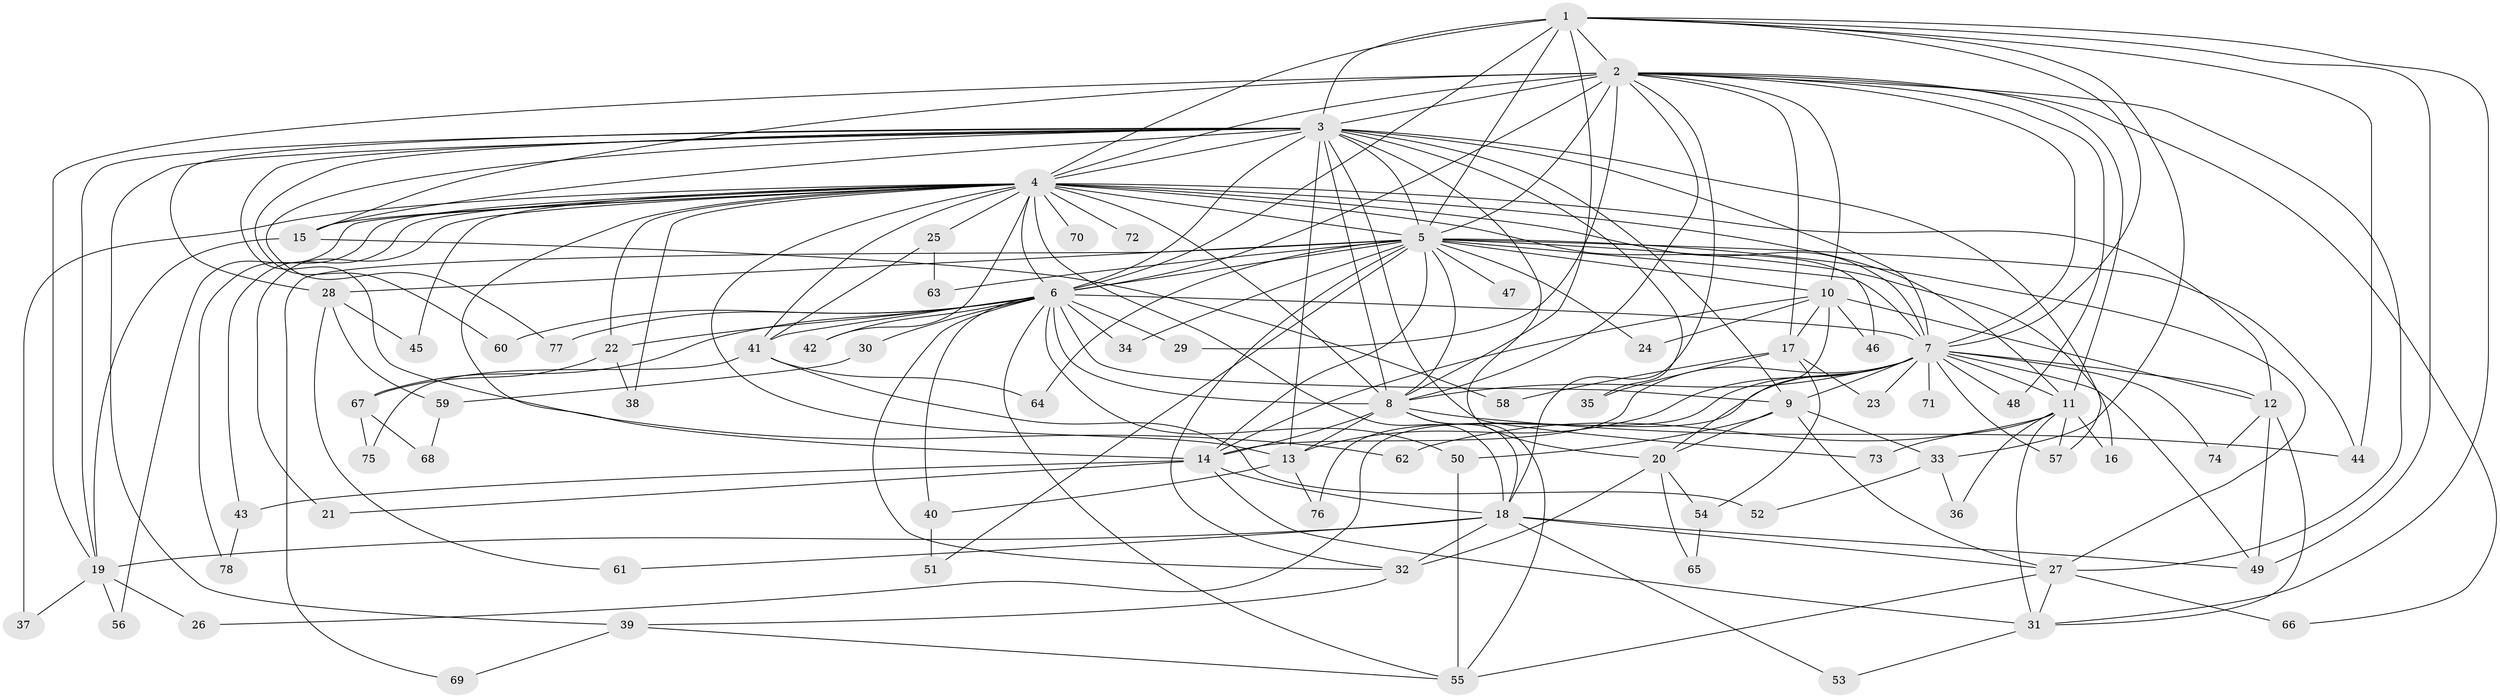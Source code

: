 // original degree distribution, {15: 0.007751937984496124, 20: 0.007751937984496124, 17: 0.007751937984496124, 26: 0.015503875968992248, 21: 0.015503875968992248, 28: 0.007751937984496124, 25: 0.015503875968992248, 4: 0.13953488372093023, 8: 0.007751937984496124, 9: 0.015503875968992248, 7: 0.007751937984496124, 3: 0.14728682170542637, 2: 0.5503875968992248, 6: 0.023255813953488372, 5: 0.031007751937984496}
// Generated by graph-tools (version 1.1) at 2025/49/03/04/25 22:49:51]
// undirected, 78 vertices, 191 edges
graph export_dot {
  node [color=gray90,style=filled];
  1;
  2;
  3;
  4;
  5;
  6;
  7;
  8;
  9;
  10;
  11;
  12;
  13;
  14;
  15;
  16;
  17;
  18;
  19;
  20;
  21;
  22;
  23;
  24;
  25;
  26;
  27;
  28;
  29;
  30;
  31;
  32;
  33;
  34;
  35;
  36;
  37;
  38;
  39;
  40;
  41;
  42;
  43;
  44;
  45;
  46;
  47;
  48;
  49;
  50;
  51;
  52;
  53;
  54;
  55;
  56;
  57;
  58;
  59;
  60;
  61;
  62;
  63;
  64;
  65;
  66;
  67;
  68;
  69;
  70;
  71;
  72;
  73;
  74;
  75;
  76;
  77;
  78;
  1 -- 2 [weight=1.0];
  1 -- 3 [weight=2.0];
  1 -- 4 [weight=2.0];
  1 -- 5 [weight=2.0];
  1 -- 6 [weight=1.0];
  1 -- 7 [weight=1.0];
  1 -- 8 [weight=1.0];
  1 -- 31 [weight=1.0];
  1 -- 33 [weight=1.0];
  1 -- 44 [weight=1.0];
  1 -- 49 [weight=2.0];
  2 -- 3 [weight=2.0];
  2 -- 4 [weight=3.0];
  2 -- 5 [weight=1.0];
  2 -- 6 [weight=1.0];
  2 -- 7 [weight=1.0];
  2 -- 8 [weight=1.0];
  2 -- 10 [weight=1.0];
  2 -- 11 [weight=1.0];
  2 -- 15 [weight=1.0];
  2 -- 17 [weight=1.0];
  2 -- 18 [weight=1.0];
  2 -- 19 [weight=1.0];
  2 -- 27 [weight=1.0];
  2 -- 29 [weight=1.0];
  2 -- 48 [weight=1.0];
  2 -- 66 [weight=1.0];
  3 -- 4 [weight=4.0];
  3 -- 5 [weight=3.0];
  3 -- 6 [weight=3.0];
  3 -- 7 [weight=3.0];
  3 -- 8 [weight=2.0];
  3 -- 9 [weight=3.0];
  3 -- 13 [weight=1.0];
  3 -- 15 [weight=1.0];
  3 -- 19 [weight=1.0];
  3 -- 20 [weight=1.0];
  3 -- 28 [weight=1.0];
  3 -- 35 [weight=1.0];
  3 -- 39 [weight=1.0];
  3 -- 57 [weight=1.0];
  3 -- 60 [weight=1.0];
  3 -- 62 [weight=1.0];
  3 -- 73 [weight=1.0];
  3 -- 77 [weight=1.0];
  4 -- 5 [weight=2.0];
  4 -- 6 [weight=2.0];
  4 -- 7 [weight=4.0];
  4 -- 8 [weight=3.0];
  4 -- 11 [weight=1.0];
  4 -- 12 [weight=1.0];
  4 -- 13 [weight=1.0];
  4 -- 14 [weight=3.0];
  4 -- 15 [weight=1.0];
  4 -- 18 [weight=1.0];
  4 -- 21 [weight=1.0];
  4 -- 22 [weight=1.0];
  4 -- 25 [weight=1.0];
  4 -- 37 [weight=2.0];
  4 -- 38 [weight=1.0];
  4 -- 41 [weight=2.0];
  4 -- 42 [weight=1.0];
  4 -- 43 [weight=1.0];
  4 -- 45 [weight=1.0];
  4 -- 46 [weight=1.0];
  4 -- 56 [weight=1.0];
  4 -- 70 [weight=1.0];
  4 -- 72 [weight=1.0];
  4 -- 78 [weight=1.0];
  5 -- 6 [weight=1.0];
  5 -- 7 [weight=1.0];
  5 -- 8 [weight=1.0];
  5 -- 10 [weight=1.0];
  5 -- 14 [weight=1.0];
  5 -- 16 [weight=1.0];
  5 -- 24 [weight=1.0];
  5 -- 27 [weight=1.0];
  5 -- 28 [weight=1.0];
  5 -- 32 [weight=1.0];
  5 -- 34 [weight=1.0];
  5 -- 44 [weight=1.0];
  5 -- 47 [weight=1.0];
  5 -- 51 [weight=1.0];
  5 -- 63 [weight=1.0];
  5 -- 64 [weight=1.0];
  5 -- 69 [weight=1.0];
  6 -- 7 [weight=3.0];
  6 -- 8 [weight=2.0];
  6 -- 9 [weight=1.0];
  6 -- 22 [weight=1.0];
  6 -- 29 [weight=1.0];
  6 -- 30 [weight=1.0];
  6 -- 32 [weight=1.0];
  6 -- 34 [weight=1.0];
  6 -- 40 [weight=1.0];
  6 -- 41 [weight=1.0];
  6 -- 42 [weight=1.0];
  6 -- 50 [weight=1.0];
  6 -- 55 [weight=1.0];
  6 -- 60 [weight=1.0];
  6 -- 67 [weight=1.0];
  6 -- 77 [weight=1.0];
  7 -- 8 [weight=11.0];
  7 -- 9 [weight=1.0];
  7 -- 11 [weight=1.0];
  7 -- 12 [weight=1.0];
  7 -- 13 [weight=1.0];
  7 -- 14 [weight=1.0];
  7 -- 23 [weight=1.0];
  7 -- 26 [weight=1.0];
  7 -- 48 [weight=1.0];
  7 -- 49 [weight=1.0];
  7 -- 57 [weight=2.0];
  7 -- 71 [weight=1.0];
  7 -- 74 [weight=1.0];
  7 -- 76 [weight=1.0];
  8 -- 13 [weight=1.0];
  8 -- 14 [weight=1.0];
  8 -- 18 [weight=1.0];
  8 -- 44 [weight=1.0];
  8 -- 55 [weight=1.0];
  9 -- 20 [weight=1.0];
  9 -- 27 [weight=1.0];
  9 -- 33 [weight=1.0];
  9 -- 50 [weight=1.0];
  10 -- 12 [weight=1.0];
  10 -- 14 [weight=1.0];
  10 -- 17 [weight=1.0];
  10 -- 20 [weight=1.0];
  10 -- 24 [weight=1.0];
  10 -- 46 [weight=1.0];
  11 -- 16 [weight=1.0];
  11 -- 31 [weight=1.0];
  11 -- 36 [weight=1.0];
  11 -- 57 [weight=1.0];
  11 -- 62 [weight=1.0];
  11 -- 73 [weight=1.0];
  12 -- 31 [weight=1.0];
  12 -- 49 [weight=1.0];
  12 -- 74 [weight=1.0];
  13 -- 40 [weight=1.0];
  13 -- 76 [weight=1.0];
  14 -- 18 [weight=1.0];
  14 -- 21 [weight=1.0];
  14 -- 31 [weight=1.0];
  14 -- 43 [weight=1.0];
  15 -- 19 [weight=1.0];
  15 -- 58 [weight=1.0];
  17 -- 23 [weight=1.0];
  17 -- 35 [weight=1.0];
  17 -- 54 [weight=1.0];
  17 -- 58 [weight=1.0];
  18 -- 19 [weight=1.0];
  18 -- 27 [weight=1.0];
  18 -- 32 [weight=1.0];
  18 -- 49 [weight=1.0];
  18 -- 53 [weight=1.0];
  18 -- 61 [weight=1.0];
  19 -- 26 [weight=1.0];
  19 -- 37 [weight=1.0];
  19 -- 56 [weight=1.0];
  20 -- 32 [weight=1.0];
  20 -- 54 [weight=1.0];
  20 -- 65 [weight=1.0];
  22 -- 38 [weight=1.0];
  22 -- 67 [weight=1.0];
  25 -- 41 [weight=1.0];
  25 -- 63 [weight=1.0];
  27 -- 31 [weight=1.0];
  27 -- 55 [weight=1.0];
  27 -- 66 [weight=1.0];
  28 -- 45 [weight=1.0];
  28 -- 59 [weight=1.0];
  28 -- 61 [weight=1.0];
  30 -- 59 [weight=1.0];
  31 -- 53 [weight=1.0];
  32 -- 39 [weight=1.0];
  33 -- 36 [weight=1.0];
  33 -- 52 [weight=1.0];
  39 -- 55 [weight=1.0];
  39 -- 69 [weight=1.0];
  40 -- 51 [weight=1.0];
  41 -- 52 [weight=1.0];
  41 -- 64 [weight=1.0];
  41 -- 75 [weight=1.0];
  43 -- 78 [weight=1.0];
  50 -- 55 [weight=1.0];
  54 -- 65 [weight=1.0];
  59 -- 68 [weight=1.0];
  67 -- 68 [weight=1.0];
  67 -- 75 [weight=1.0];
}
